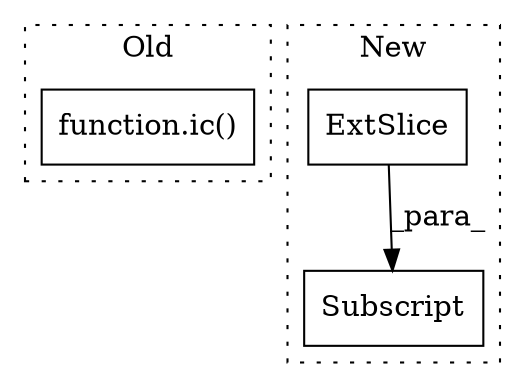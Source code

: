 digraph G {
subgraph cluster0 {
1 [label="function.ic()" a="75" s="11041,11060" l="3,1" shape="box"];
label = "Old";
style="dotted";
}
subgraph cluster1 {
2 [label="ExtSlice" a="85" s="11051" l="10" shape="box"];
3 [label="Subscript" a="63" s="11051,0" l="51,0" shape="box"];
label = "New";
style="dotted";
}
2 -> 3 [label="_para_"];
}